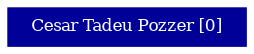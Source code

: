 strict graph grafo2 {
	graph [bb="0,0,114,18", id=grafo2, overlap=False];
	node [label="\N", fontsize=8, shape=rectangle, style=filled];
	0 [label="Cesar Tadeu Pozzer [0]", URL="http://lattes.cnpq.br/4519764091092504", color="#000099", fontcolor="#FFFFFF", height="0.25", pos="57,9", width="1.5833"];
}
